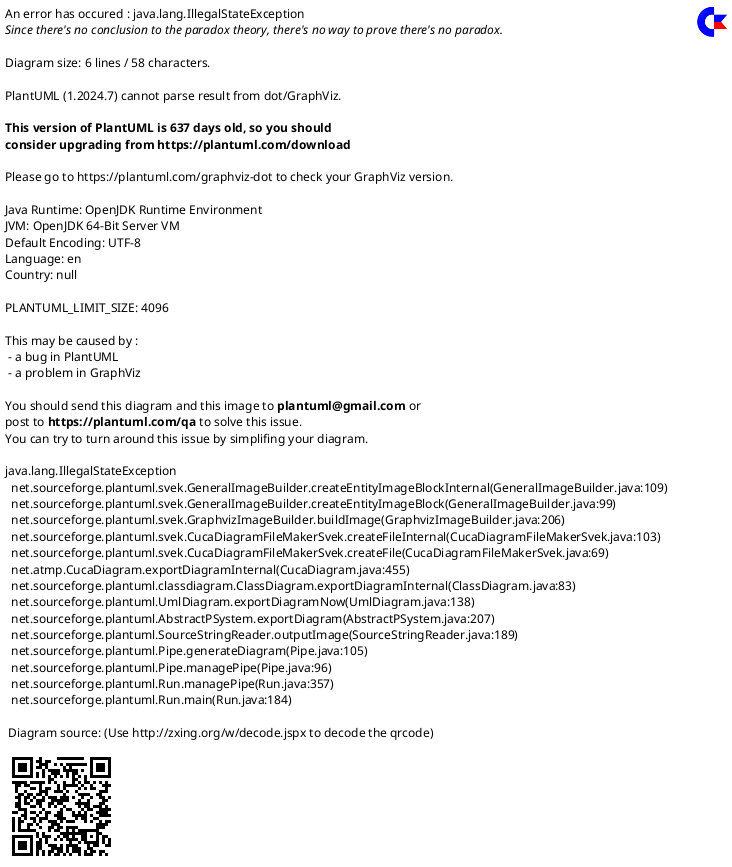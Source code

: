 {
  "sha1": "d3yum3pqvair1sqwxicei3zz3rpd4kn",
  "insertion": {
    "when": "2024-06-01T09:03:02.473Z",
    "url": "https://forum.plantuml.net/11052/remove-unlinked-components?show=11133#c11133",
    "user": "plantuml@gmail.com"
  }
}
@startuml
together {
}
class foo
remove @unlinked
@enduml
